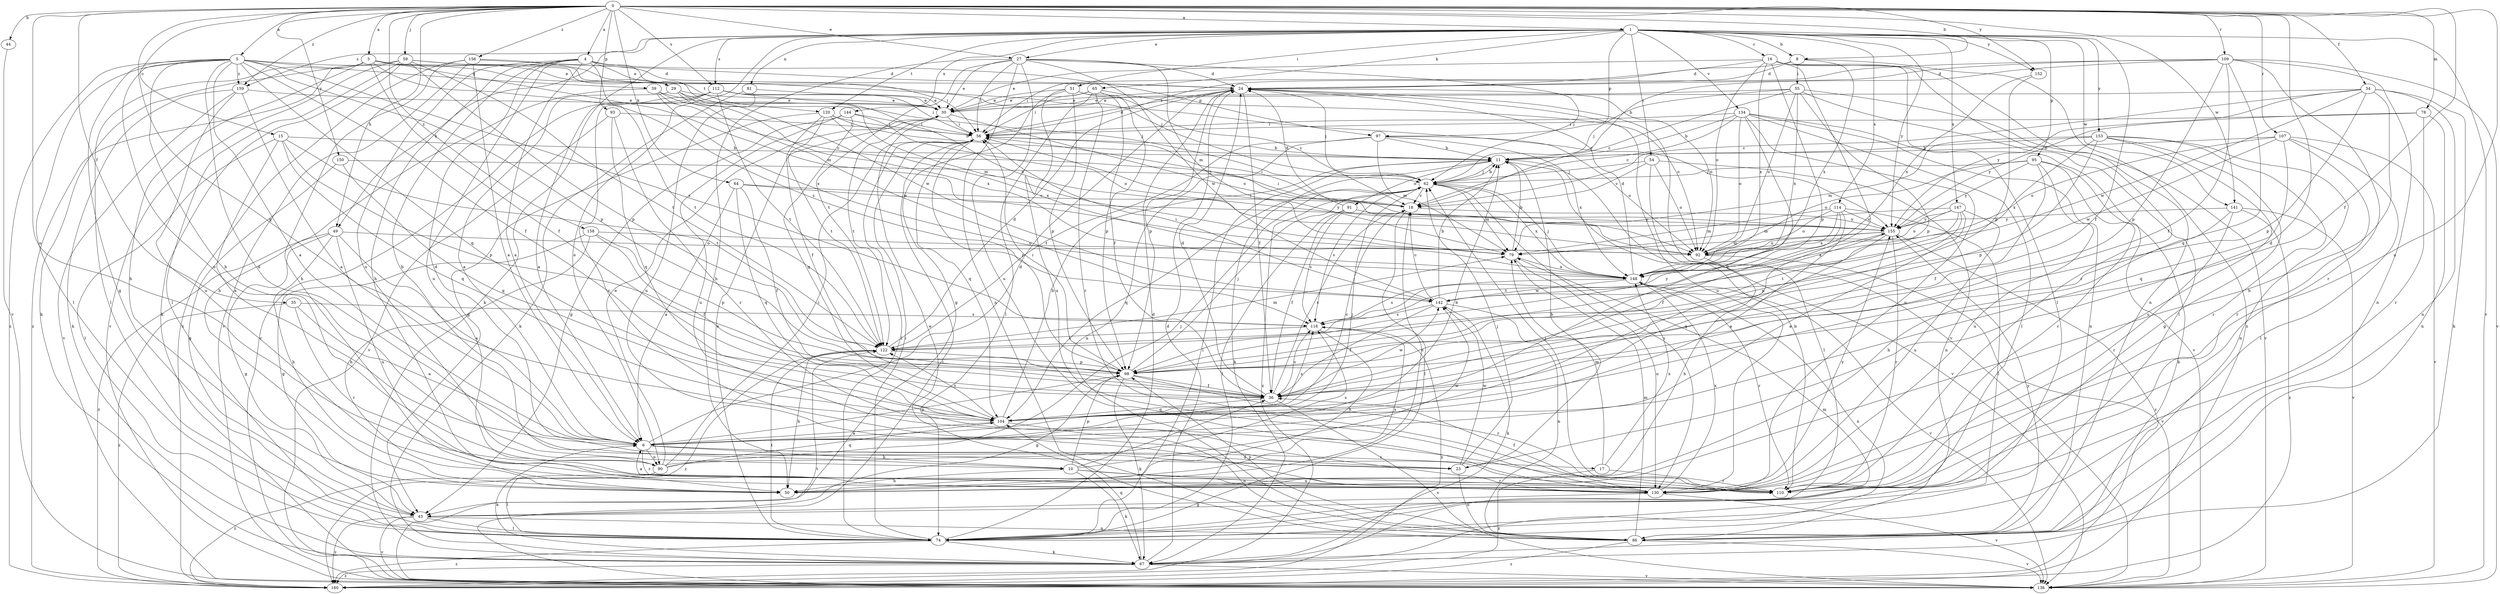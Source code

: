 strict digraph  {
0;
1;
3;
4;
5;
6;
8;
10;
11;
15;
16;
17;
18;
23;
24;
27;
29;
30;
34;
35;
36;
39;
43;
44;
49;
50;
51;
54;
55;
56;
59;
62;
64;
65;
67;
74;
78;
79;
81;
86;
90;
91;
92;
93;
95;
97;
98;
104;
107;
109;
110;
112;
114;
116;
120;
122;
130;
134;
136;
141;
142;
144;
147;
148;
150;
152;
153;
155;
156;
158;
159;
160;
0 -> 1  [label=a];
0 -> 3  [label=a];
0 -> 4  [label=a];
0 -> 5  [label=a];
0 -> 8  [label=b];
0 -> 15  [label=c];
0 -> 23  [label=d];
0 -> 27  [label=e];
0 -> 34  [label=f];
0 -> 35  [label=f];
0 -> 36  [label=f];
0 -> 44  [label=h];
0 -> 49  [label=h];
0 -> 59  [label=j];
0 -> 64  [label=k];
0 -> 78  [label=m];
0 -> 90  [label=o];
0 -> 93  [label=p];
0 -> 104  [label=q];
0 -> 107  [label=r];
0 -> 109  [label=r];
0 -> 112  [label=s];
0 -> 130  [label=u];
0 -> 141  [label=w];
0 -> 150  [label=y];
0 -> 152  [label=y];
0 -> 156  [label=z];
0 -> 158  [label=z];
0 -> 159  [label=z];
1 -> 8  [label=b];
1 -> 16  [label=c];
1 -> 27  [label=e];
1 -> 36  [label=f];
1 -> 49  [label=h];
1 -> 51  [label=i];
1 -> 54  [label=i];
1 -> 65  [label=k];
1 -> 67  [label=k];
1 -> 81  [label=n];
1 -> 90  [label=o];
1 -> 95  [label=p];
1 -> 97  [label=p];
1 -> 112  [label=s];
1 -> 114  [label=s];
1 -> 120  [label=t];
1 -> 134  [label=v];
1 -> 136  [label=v];
1 -> 141  [label=w];
1 -> 144  [label=x];
1 -> 147  [label=x];
1 -> 152  [label=y];
1 -> 153  [label=y];
1 -> 155  [label=y];
1 -> 159  [label=z];
3 -> 29  [label=e];
3 -> 36  [label=f];
3 -> 50  [label=h];
3 -> 67  [label=k];
3 -> 74  [label=l];
3 -> 79  [label=m];
3 -> 116  [label=s];
3 -> 120  [label=t];
4 -> 6  [label=a];
4 -> 10  [label=b];
4 -> 23  [label=d];
4 -> 29  [label=e];
4 -> 50  [label=h];
4 -> 90  [label=o];
4 -> 97  [label=p];
4 -> 122  [label=t];
4 -> 130  [label=u];
4 -> 142  [label=w];
5 -> 6  [label=a];
5 -> 10  [label=b];
5 -> 23  [label=d];
5 -> 36  [label=f];
5 -> 39  [label=g];
5 -> 43  [label=g];
5 -> 62  [label=j];
5 -> 74  [label=l];
5 -> 90  [label=o];
5 -> 98  [label=p];
5 -> 104  [label=q];
5 -> 116  [label=s];
5 -> 159  [label=z];
5 -> 160  [label=z];
6 -> 10  [label=b];
6 -> 11  [label=b];
6 -> 17  [label=c];
6 -> 23  [label=d];
6 -> 24  [label=d];
6 -> 62  [label=j];
6 -> 90  [label=o];
6 -> 98  [label=p];
6 -> 110  [label=r];
8 -> 24  [label=d];
8 -> 55  [label=i];
8 -> 56  [label=i];
8 -> 148  [label=x];
8 -> 160  [label=z];
10 -> 36  [label=f];
10 -> 50  [label=h];
10 -> 67  [label=k];
10 -> 98  [label=p];
10 -> 110  [label=r];
10 -> 130  [label=u];
10 -> 142  [label=w];
11 -> 62  [label=j];
11 -> 67  [label=k];
11 -> 74  [label=l];
11 -> 91  [label=o];
11 -> 136  [label=v];
15 -> 6  [label=a];
15 -> 11  [label=b];
15 -> 74  [label=l];
15 -> 98  [label=p];
15 -> 104  [label=q];
15 -> 122  [label=t];
16 -> 6  [label=a];
16 -> 24  [label=d];
16 -> 30  [label=e];
16 -> 74  [label=l];
16 -> 86  [label=n];
16 -> 92  [label=o];
16 -> 98  [label=p];
16 -> 110  [label=r];
16 -> 148  [label=x];
17 -> 79  [label=m];
17 -> 110  [label=r];
17 -> 148  [label=x];
17 -> 160  [label=z];
18 -> 56  [label=i];
18 -> 74  [label=l];
18 -> 155  [label=y];
23 -> 11  [label=b];
23 -> 62  [label=j];
23 -> 86  [label=n];
23 -> 142  [label=w];
24 -> 30  [label=e];
24 -> 36  [label=f];
24 -> 62  [label=j];
24 -> 92  [label=o];
24 -> 98  [label=p];
24 -> 130  [label=u];
24 -> 136  [label=v];
27 -> 24  [label=d];
27 -> 30  [label=e];
27 -> 50  [label=h];
27 -> 56  [label=i];
27 -> 62  [label=j];
27 -> 79  [label=m];
27 -> 86  [label=n];
27 -> 122  [label=t];
27 -> 130  [label=u];
27 -> 142  [label=w];
29 -> 6  [label=a];
29 -> 30  [label=e];
29 -> 79  [label=m];
29 -> 142  [label=w];
29 -> 148  [label=x];
30 -> 56  [label=i];
30 -> 92  [label=o];
30 -> 122  [label=t];
34 -> 18  [label=c];
34 -> 30  [label=e];
34 -> 50  [label=h];
34 -> 67  [label=k];
34 -> 86  [label=n];
34 -> 98  [label=p];
34 -> 142  [label=w];
34 -> 155  [label=y];
35 -> 6  [label=a];
35 -> 110  [label=r];
35 -> 116  [label=s];
35 -> 160  [label=z];
36 -> 18  [label=c];
36 -> 24  [label=d];
36 -> 104  [label=q];
36 -> 116  [label=s];
36 -> 136  [label=v];
36 -> 142  [label=w];
39 -> 18  [label=c];
39 -> 30  [label=e];
39 -> 50  [label=h];
39 -> 62  [label=j];
39 -> 148  [label=x];
43 -> 74  [label=l];
43 -> 86  [label=n];
43 -> 136  [label=v];
43 -> 160  [label=z];
44 -> 136  [label=v];
49 -> 6  [label=a];
49 -> 43  [label=g];
49 -> 50  [label=h];
49 -> 92  [label=o];
49 -> 130  [label=u];
49 -> 160  [label=z];
50 -> 18  [label=c];
50 -> 116  [label=s];
51 -> 18  [label=c];
51 -> 30  [label=e];
51 -> 36  [label=f];
51 -> 43  [label=g];
51 -> 98  [label=p];
51 -> 130  [label=u];
54 -> 18  [label=c];
54 -> 62  [label=j];
54 -> 74  [label=l];
54 -> 86  [label=n];
54 -> 92  [label=o];
55 -> 18  [label=c];
55 -> 30  [label=e];
55 -> 62  [label=j];
55 -> 74  [label=l];
55 -> 92  [label=o];
55 -> 98  [label=p];
55 -> 136  [label=v];
55 -> 148  [label=x];
56 -> 11  [label=b];
56 -> 24  [label=d];
56 -> 74  [label=l];
56 -> 98  [label=p];
56 -> 104  [label=q];
59 -> 24  [label=d];
59 -> 56  [label=i];
59 -> 67  [label=k];
59 -> 74  [label=l];
59 -> 98  [label=p];
59 -> 122  [label=t];
59 -> 136  [label=v];
59 -> 160  [label=z];
62 -> 11  [label=b];
62 -> 18  [label=c];
62 -> 79  [label=m];
62 -> 104  [label=q];
62 -> 116  [label=s];
62 -> 130  [label=u];
62 -> 148  [label=x];
62 -> 160  [label=z];
64 -> 6  [label=a];
64 -> 18  [label=c];
64 -> 36  [label=f];
64 -> 104  [label=q];
64 -> 155  [label=y];
65 -> 30  [label=e];
65 -> 56  [label=i];
65 -> 74  [label=l];
65 -> 92  [label=o];
65 -> 98  [label=p];
65 -> 110  [label=r];
67 -> 6  [label=a];
67 -> 24  [label=d];
67 -> 79  [label=m];
67 -> 104  [label=q];
67 -> 136  [label=v];
67 -> 148  [label=x];
67 -> 160  [label=z];
74 -> 24  [label=d];
74 -> 30  [label=e];
74 -> 56  [label=i];
74 -> 67  [label=k];
74 -> 122  [label=t];
74 -> 160  [label=z];
78 -> 56  [label=i];
78 -> 86  [label=n];
78 -> 110  [label=r];
78 -> 155  [label=y];
79 -> 11  [label=b];
79 -> 56  [label=i];
79 -> 130  [label=u];
79 -> 148  [label=x];
81 -> 30  [label=e];
81 -> 67  [label=k];
81 -> 130  [label=u];
86 -> 30  [label=e];
86 -> 79  [label=m];
86 -> 98  [label=p];
86 -> 136  [label=v];
86 -> 155  [label=y];
86 -> 160  [label=z];
90 -> 30  [label=e];
90 -> 56  [label=i];
90 -> 62  [label=j];
90 -> 74  [label=l];
90 -> 104  [label=q];
90 -> 116  [label=s];
90 -> 160  [label=z];
91 -> 24  [label=d];
91 -> 36  [label=f];
91 -> 74  [label=l];
91 -> 116  [label=s];
91 -> 155  [label=y];
92 -> 50  [label=h];
92 -> 136  [label=v];
93 -> 56  [label=i];
93 -> 104  [label=q];
93 -> 110  [label=r];
93 -> 136  [label=v];
95 -> 36  [label=f];
95 -> 62  [label=j];
95 -> 67  [label=k];
95 -> 92  [label=o];
95 -> 110  [label=r];
95 -> 130  [label=u];
95 -> 155  [label=y];
97 -> 11  [label=b];
97 -> 79  [label=m];
97 -> 86  [label=n];
97 -> 92  [label=o];
97 -> 122  [label=t];
97 -> 148  [label=x];
98 -> 36  [label=f];
98 -> 43  [label=g];
98 -> 56  [label=i];
98 -> 62  [label=j];
98 -> 67  [label=k];
98 -> 110  [label=r];
104 -> 6  [label=a];
104 -> 11  [label=b];
104 -> 18  [label=c];
104 -> 86  [label=n];
104 -> 116  [label=s];
104 -> 122  [label=t];
107 -> 11  [label=b];
107 -> 74  [label=l];
107 -> 92  [label=o];
107 -> 104  [label=q];
107 -> 110  [label=r];
107 -> 136  [label=v];
107 -> 142  [label=w];
109 -> 11  [label=b];
109 -> 24  [label=d];
109 -> 36  [label=f];
109 -> 56  [label=i];
109 -> 86  [label=n];
109 -> 98  [label=p];
109 -> 104  [label=q];
109 -> 110  [label=r];
109 -> 136  [label=v];
110 -> 6  [label=a];
110 -> 11  [label=b];
110 -> 62  [label=j];
112 -> 6  [label=a];
112 -> 30  [label=e];
112 -> 56  [label=i];
112 -> 92  [label=o];
112 -> 110  [label=r];
112 -> 122  [label=t];
112 -> 136  [label=v];
114 -> 6  [label=a];
114 -> 36  [label=f];
114 -> 74  [label=l];
114 -> 79  [label=m];
114 -> 92  [label=o];
114 -> 148  [label=x];
114 -> 155  [label=y];
116 -> 50  [label=h];
116 -> 122  [label=t];
116 -> 155  [label=y];
116 -> 160  [label=z];
120 -> 11  [label=b];
120 -> 36  [label=f];
120 -> 43  [label=g];
120 -> 56  [label=i];
120 -> 122  [label=t];
120 -> 148  [label=x];
122 -> 24  [label=d];
122 -> 50  [label=h];
122 -> 79  [label=m];
122 -> 98  [label=p];
122 -> 160  [label=z];
130 -> 36  [label=f];
130 -> 43  [label=g];
130 -> 136  [label=v];
130 -> 148  [label=x];
130 -> 155  [label=y];
134 -> 11  [label=b];
134 -> 18  [label=c];
134 -> 56  [label=i];
134 -> 74  [label=l];
134 -> 86  [label=n];
134 -> 92  [label=o];
134 -> 104  [label=q];
134 -> 130  [label=u];
134 -> 136  [label=v];
136 -> 56  [label=i];
136 -> 122  [label=t];
141 -> 50  [label=h];
141 -> 110  [label=r];
141 -> 136  [label=v];
141 -> 155  [label=y];
141 -> 160  [label=z];
142 -> 11  [label=b];
142 -> 18  [label=c];
142 -> 36  [label=f];
142 -> 56  [label=i];
142 -> 67  [label=k];
142 -> 86  [label=n];
142 -> 116  [label=s];
144 -> 43  [label=g];
144 -> 56  [label=i];
144 -> 92  [label=o];
144 -> 104  [label=q];
144 -> 130  [label=u];
147 -> 6  [label=a];
147 -> 79  [label=m];
147 -> 92  [label=o];
147 -> 98  [label=p];
147 -> 122  [label=t];
147 -> 130  [label=u];
147 -> 155  [label=y];
148 -> 24  [label=d];
148 -> 62  [label=j];
148 -> 110  [label=r];
148 -> 116  [label=s];
148 -> 136  [label=v];
148 -> 142  [label=w];
150 -> 43  [label=g];
150 -> 62  [label=j];
150 -> 104  [label=q];
152 -> 98  [label=p];
152 -> 148  [label=x];
153 -> 11  [label=b];
153 -> 43  [label=g];
153 -> 79  [label=m];
153 -> 86  [label=n];
153 -> 98  [label=p];
153 -> 110  [label=r];
153 -> 130  [label=u];
153 -> 148  [label=x];
155 -> 56  [label=i];
155 -> 79  [label=m];
155 -> 92  [label=o];
155 -> 104  [label=q];
155 -> 110  [label=r];
155 -> 122  [label=t];
155 -> 160  [label=z];
156 -> 6  [label=a];
156 -> 24  [label=d];
156 -> 50  [label=h];
156 -> 136  [label=v];
156 -> 155  [label=y];
156 -> 160  [label=z];
158 -> 36  [label=f];
158 -> 43  [label=g];
158 -> 50  [label=h];
158 -> 92  [label=o];
158 -> 98  [label=p];
159 -> 6  [label=a];
159 -> 30  [label=e];
159 -> 67  [label=k];
159 -> 130  [label=u];
159 -> 136  [label=v];
}
